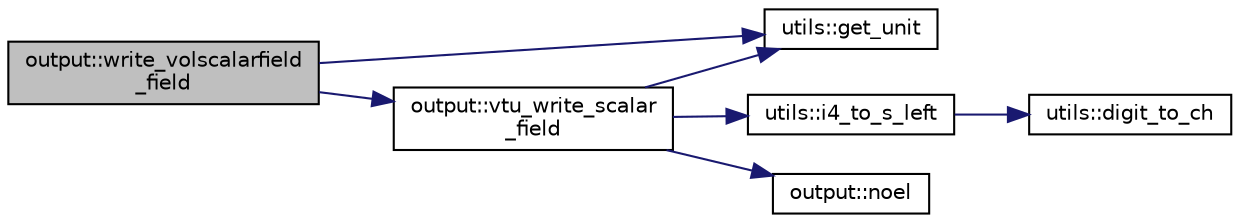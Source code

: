 digraph "output::write_volscalarfield_field"
{
 // LATEX_PDF_SIZE
  edge [fontname="Helvetica",fontsize="10",labelfontname="Helvetica",labelfontsize="10"];
  node [fontname="Helvetica",fontsize="10",shape=record];
  rankdir="LR";
  Node1 [label="output::write_volscalarfield\l_field",height=0.2,width=0.4,color="black", fillcolor="grey75", style="filled", fontcolor="black",tooltip=" "];
  Node1 -> Node2 [color="midnightblue",fontsize="10",style="solid",fontname="Helvetica"];
  Node2 [label="utils::get_unit",height=0.2,width=0.4,color="black", fillcolor="white", style="filled",URL="$namespaceutils.html#a4c02ab80fe8c45c48f93d44158999277",tooltip=" "];
  Node1 -> Node3 [color="midnightblue",fontsize="10",style="solid",fontname="Helvetica"];
  Node3 [label="output::vtu_write_scalar\l_field",height=0.2,width=0.4,color="black", fillcolor="white", style="filled",URL="$namespaceoutput.html#a4f35a534b7fc56c340357b9efe60be9b",tooltip=" "];
  Node3 -> Node2 [color="midnightblue",fontsize="10",style="solid",fontname="Helvetica"];
  Node3 -> Node4 [color="midnightblue",fontsize="10",style="solid",fontname="Helvetica"];
  Node4 [label="utils::i4_to_s_left",height=0.2,width=0.4,color="black", fillcolor="white", style="filled",URL="$namespaceutils.html#a380db670d15265d5b5a6a003a3df926a",tooltip=" "];
  Node4 -> Node5 [color="midnightblue",fontsize="10",style="solid",fontname="Helvetica"];
  Node5 [label="utils::digit_to_ch",height=0.2,width=0.4,color="black", fillcolor="white", style="filled",URL="$namespaceutils.html#aa6b436f89f63f908b3a17a7339c9bfbf",tooltip=" "];
  Node3 -> Node6 [color="midnightblue",fontsize="10",style="solid",fontname="Helvetica"];
  Node6 [label="output::noel",height=0.2,width=0.4,color="black", fillcolor="white", style="filled",URL="$namespaceoutput.html#a7056173ffdf011c0acd43d0872ac6479",tooltip=" "];
}
